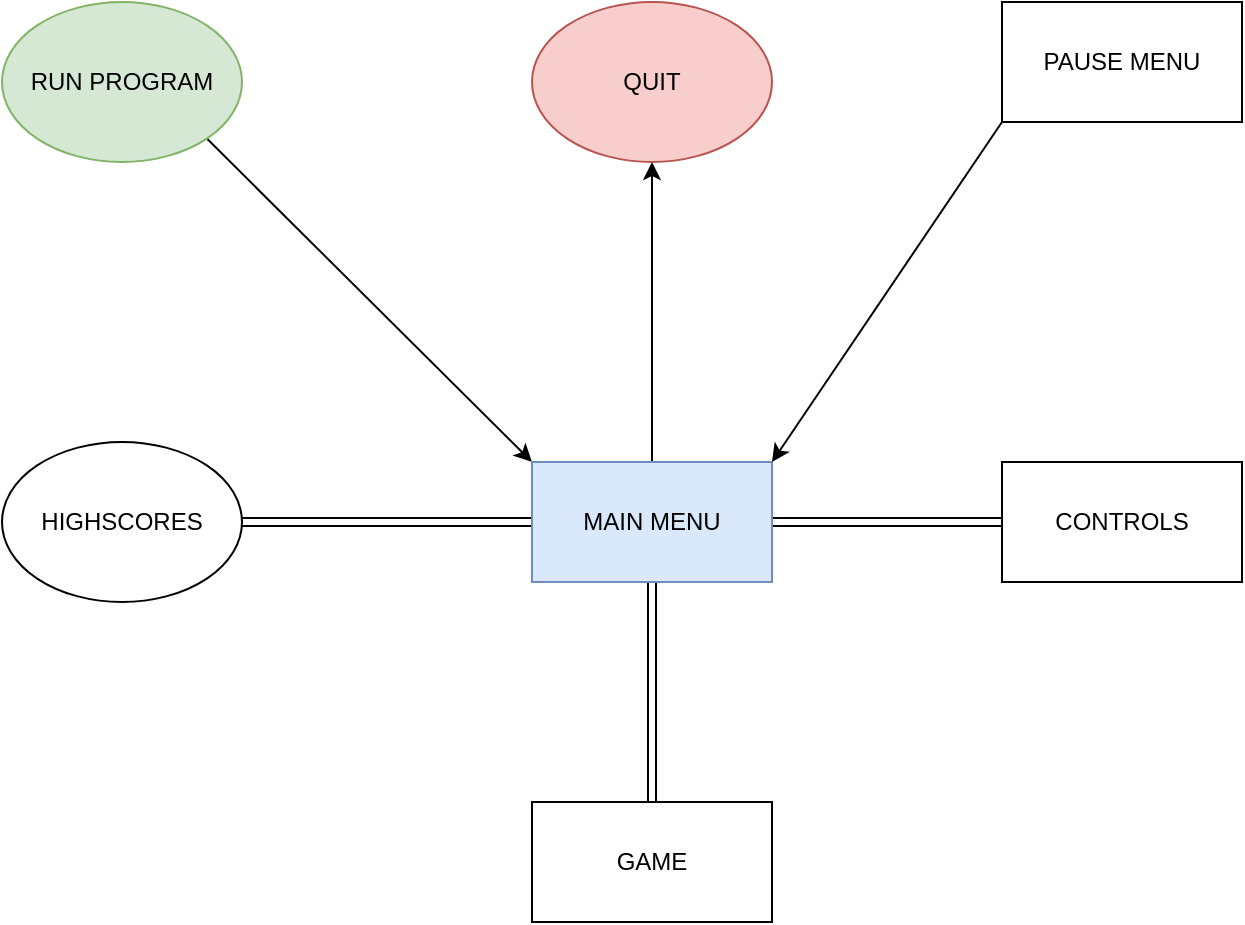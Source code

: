 <mxfile version="22.1.4" type="github" pages="6">
  <diagram name="MAIN MENU" id="f6qbeZWMwSDhqAoHqIBX">
    <mxGraphModel dx="1434" dy="780" grid="1" gridSize="10" guides="1" tooltips="1" connect="1" arrows="1" fold="1" page="1" pageScale="1" pageWidth="850" pageHeight="1100" math="0" shadow="0">
      <root>
        <mxCell id="0" />
        <mxCell id="1" parent="0" />
        <mxCell id="A0sOsEILW6__i0M57WjE-8" style="edgeStyle=orthogonalEdgeStyle;rounded=0;orthogonalLoop=1;jettySize=auto;html=1;shape=link;" parent="1" source="A0sOsEILW6__i0M57WjE-7" edge="1">
          <mxGeometry relative="1" as="geometry">
            <mxPoint x="425" y="650" as="targetPoint" />
          </mxGeometry>
        </mxCell>
        <mxCell id="A0sOsEILW6__i0M57WjE-13" style="edgeStyle=orthogonalEdgeStyle;rounded=0;orthogonalLoop=1;jettySize=auto;html=1;entryX=1;entryY=0.5;entryDx=0;entryDy=0;shape=link;" parent="1" source="A0sOsEILW6__i0M57WjE-7" target="IMS0mvS3RAIJHj3OlGql-1" edge="1">
          <mxGeometry relative="1" as="geometry">
            <mxPoint x="240" y="510" as="targetPoint" />
          </mxGeometry>
        </mxCell>
        <mxCell id="A0sOsEILW6__i0M57WjE-15" style="edgeStyle=orthogonalEdgeStyle;rounded=0;orthogonalLoop=1;jettySize=auto;html=1;entryX=0;entryY=0.5;entryDx=0;entryDy=0;shape=link;" parent="1" source="A0sOsEILW6__i0M57WjE-7" target="A0sOsEILW6__i0M57WjE-14" edge="1">
          <mxGeometry relative="1" as="geometry" />
        </mxCell>
        <mxCell id="JNywMPjdHzQD_Y4PxTfl-3" style="edgeStyle=orthogonalEdgeStyle;rounded=0;orthogonalLoop=1;jettySize=auto;html=1;entryX=0.5;entryY=1;entryDx=0;entryDy=0;" parent="1" source="A0sOsEILW6__i0M57WjE-7" target="3nCfzb72wTaJytYhFQna-3" edge="1">
          <mxGeometry relative="1" as="geometry">
            <mxPoint x="425" y="370" as="targetPoint" />
          </mxGeometry>
        </mxCell>
        <mxCell id="JNywMPjdHzQD_Y4PxTfl-5" style="rounded=0;orthogonalLoop=1;jettySize=auto;html=1;exitX=1;exitY=1;exitDx=0;exitDy=0;entryX=0;entryY=0;entryDx=0;entryDy=0;" parent="1" source="3nCfzb72wTaJytYhFQna-2" target="A0sOsEILW6__i0M57WjE-7" edge="1">
          <mxGeometry relative="1" as="geometry">
            <mxPoint x="200" y="320" as="sourcePoint" />
          </mxGeometry>
        </mxCell>
        <mxCell id="A0sOsEILW6__i0M57WjE-7" value="MAIN MENU" style="whiteSpace=wrap;html=1;fillColor=#dae8fc;strokeColor=#6c8ebf;" parent="1" vertex="1">
          <mxGeometry x="365" y="480" width="120" height="60" as="geometry" />
        </mxCell>
        <mxCell id="A0sOsEILW6__i0M57WjE-10" value="GAME" style="whiteSpace=wrap;html=1;" parent="1" vertex="1">
          <mxGeometry x="365" y="650" width="120" height="60" as="geometry" />
        </mxCell>
        <mxCell id="A0sOsEILW6__i0M57WjE-14" value="CONTROLS" style="whiteSpace=wrap;html=1;" parent="1" vertex="1">
          <mxGeometry x="600" y="480" width="120" height="60" as="geometry" />
        </mxCell>
        <mxCell id="3nCfzb72wTaJytYhFQna-2" value="RUN PROGRAM" style="ellipse;whiteSpace=wrap;html=1;fillColor=#d5e8d4;strokeColor=#82b366;" parent="1" vertex="1">
          <mxGeometry x="100" y="250" width="120" height="80" as="geometry" />
        </mxCell>
        <mxCell id="3nCfzb72wTaJytYhFQna-3" value="QUIT" style="ellipse;whiteSpace=wrap;html=1;fillColor=#f8cecc;strokeColor=#b85450;" parent="1" vertex="1">
          <mxGeometry x="365" y="250" width="120" height="80" as="geometry" />
        </mxCell>
        <mxCell id="IMS0mvS3RAIJHj3OlGql-1" value="HIGHSCORES" style="ellipse;whiteSpace=wrap;html=1;" parent="1" vertex="1">
          <mxGeometry x="100" y="470" width="120" height="80" as="geometry" />
        </mxCell>
        <mxCell id="JGZ4ZcmsYzo4jUyJpIUC-2" style="rounded=0;orthogonalLoop=1;jettySize=auto;html=1;exitX=0;exitY=1;exitDx=0;exitDy=0;entryX=1;entryY=0;entryDx=0;entryDy=0;" edge="1" parent="1" source="JGZ4ZcmsYzo4jUyJpIUC-1" target="A0sOsEILW6__i0M57WjE-7">
          <mxGeometry relative="1" as="geometry" />
        </mxCell>
        <mxCell id="JGZ4ZcmsYzo4jUyJpIUC-1" value="PAUSE MENU" style="whiteSpace=wrap;html=1;" vertex="1" parent="1">
          <mxGeometry x="600" y="250" width="120" height="60" as="geometry" />
        </mxCell>
      </root>
    </mxGraphModel>
  </diagram>
  <diagram id="wsTIQX0R__2c1MG0-mjk" name="CONTROLS">
    <mxGraphModel dx="1434" dy="780" grid="1" gridSize="10" guides="1" tooltips="1" connect="1" arrows="1" fold="1" page="1" pageScale="1" pageWidth="850" pageHeight="1100" math="0" shadow="0">
      <root>
        <mxCell id="0" />
        <mxCell id="1" parent="0" />
        <mxCell id="JovX2mf4m0CrY_RjvSDW-2" style="edgeStyle=orthogonalEdgeStyle;rounded=0;orthogonalLoop=1;jettySize=auto;html=1;entryX=0.5;entryY=1;entryDx=0;entryDy=0;startArrow=classic;startFill=1;" edge="1" parent="1" source="nOP7orXFP5lJyvkfBWBb-1" target="JovX2mf4m0CrY_RjvSDW-1">
          <mxGeometry relative="1" as="geometry" />
        </mxCell>
        <mxCell id="JovX2mf4m0CrY_RjvSDW-6" value="" style="edgeStyle=orthogonalEdgeStyle;rounded=0;orthogonalLoop=1;jettySize=auto;html=1;startArrow=classic;startFill=1;" edge="1" parent="1" source="nOP7orXFP5lJyvkfBWBb-1" target="JovX2mf4m0CrY_RjvSDW-5">
          <mxGeometry relative="1" as="geometry" />
        </mxCell>
        <mxCell id="nOP7orXFP5lJyvkfBWBb-1" value="CONTROLS" style="whiteSpace=wrap;html=1;fillColor=#dae8fc;strokeColor=#6c8ebf;" vertex="1" parent="1">
          <mxGeometry x="365" y="520" width="120" height="60" as="geometry" />
        </mxCell>
        <mxCell id="JovX2mf4m0CrY_RjvSDW-8" style="rounded=0;orthogonalLoop=1;jettySize=auto;html=1;exitX=0;exitY=0;exitDx=0;exitDy=0;startArrow=classic;startFill=1;entryX=1;entryY=1;entryDx=0;entryDy=0;" edge="1" parent="1" source="JovX2mf4m0CrY_RjvSDW-1" target="JovX2mf4m0CrY_RjvSDW-10">
          <mxGeometry relative="1" as="geometry">
            <mxPoint x="270" y="320" as="targetPoint" />
          </mxGeometry>
        </mxCell>
        <mxCell id="JovX2mf4m0CrY_RjvSDW-17" style="rounded=0;orthogonalLoop=1;jettySize=auto;html=1;exitX=1;exitY=0;exitDx=0;exitDy=0;startArrow=classic;startFill=1;" edge="1" parent="1" source="JovX2mf4m0CrY_RjvSDW-1" target="JovX2mf4m0CrY_RjvSDW-16">
          <mxGeometry relative="1" as="geometry" />
        </mxCell>
        <mxCell id="JovX2mf4m0CrY_RjvSDW-1" value="CAMERA CONTROLS" style="whiteSpace=wrap;html=1;" vertex="1" parent="1">
          <mxGeometry x="365" y="380" width="120" height="60" as="geometry" />
        </mxCell>
        <mxCell id="JovX2mf4m0CrY_RjvSDW-19" style="rounded=0;orthogonalLoop=1;jettySize=auto;html=1;exitX=0;exitY=1;exitDx=0;exitDy=0;entryX=1;entryY=0;entryDx=0;entryDy=0;startArrow=classic;startFill=1;" edge="1" parent="1" source="JovX2mf4m0CrY_RjvSDW-5" target="JovX2mf4m0CrY_RjvSDW-18">
          <mxGeometry relative="1" as="geometry" />
        </mxCell>
        <mxCell id="JovX2mf4m0CrY_RjvSDW-21" value="" style="edgeStyle=orthogonalEdgeStyle;rounded=0;orthogonalLoop=1;jettySize=auto;html=1;startArrow=classic;startFill=1;" edge="1" parent="1" source="JovX2mf4m0CrY_RjvSDW-5" target="JovX2mf4m0CrY_RjvSDW-20">
          <mxGeometry relative="1" as="geometry" />
        </mxCell>
        <mxCell id="JovX2mf4m0CrY_RjvSDW-23" style="rounded=0;orthogonalLoop=1;jettySize=auto;html=1;exitX=1;exitY=1;exitDx=0;exitDy=0;startArrow=classic;startFill=1;" edge="1" parent="1" source="JovX2mf4m0CrY_RjvSDW-5" target="JovX2mf4m0CrY_RjvSDW-22">
          <mxGeometry relative="1" as="geometry" />
        </mxCell>
        <mxCell id="JovX2mf4m0CrY_RjvSDW-5" value="CHARACTER CONTROLS" style="whiteSpace=wrap;html=1;" vertex="1" parent="1">
          <mxGeometry x="365" y="660" width="120" height="60" as="geometry" />
        </mxCell>
        <mxCell id="JovX2mf4m0CrY_RjvSDW-10" value="LOCK ON TO CHARACTER" style="ellipse;whiteSpace=wrap;html=1;" vertex="1" parent="1">
          <mxGeometry x="220" y="240" width="80" height="80" as="geometry" />
        </mxCell>
        <mxCell id="JovX2mf4m0CrY_RjvSDW-13" style="edgeStyle=orthogonalEdgeStyle;rounded=0;orthogonalLoop=1;jettySize=auto;html=1;entryX=0.5;entryY=0;entryDx=0;entryDy=0;startArrow=classic;startFill=1;" edge="1" parent="1" source="JovX2mf4m0CrY_RjvSDW-11" target="JovX2mf4m0CrY_RjvSDW-1">
          <mxGeometry relative="1" as="geometry" />
        </mxCell>
        <mxCell id="JovX2mf4m0CrY_RjvSDW-11" value="FREE LOOK LEFT, RIGHT, UP, DOWN" style="ellipse;whiteSpace=wrap;html=1;" vertex="1" parent="1">
          <mxGeometry x="385" y="240" width="80" height="80" as="geometry" />
        </mxCell>
        <mxCell id="JovX2mf4m0CrY_RjvSDW-16" value="ZOOM IN/OUT" style="ellipse;whiteSpace=wrap;html=1;" vertex="1" parent="1">
          <mxGeometry x="540" y="240" width="80" height="80" as="geometry" />
        </mxCell>
        <mxCell id="JovX2mf4m0CrY_RjvSDW-18" value="MOVE LEFT/RIGHT JUMP/DUCK" style="ellipse;whiteSpace=wrap;html=1;" vertex="1" parent="1">
          <mxGeometry x="220" y="800" width="80" height="80" as="geometry" />
        </mxCell>
        <mxCell id="JovX2mf4m0CrY_RjvSDW-20" value="ABILITIES" style="ellipse;whiteSpace=wrap;html=1;" vertex="1" parent="1">
          <mxGeometry x="385" y="800" width="80" height="80" as="geometry" />
        </mxCell>
        <mxCell id="JovX2mf4m0CrY_RjvSDW-22" value="ATTACKING" style="ellipse;whiteSpace=wrap;html=1;" vertex="1" parent="1">
          <mxGeometry x="540" y="800" width="80" height="80" as="geometry" />
        </mxCell>
        <mxCell id="C7izy2zjKDOAadgw1DY5-1" value="PAUSE MENU" style="whiteSpace=wrap;html=1;" vertex="1" parent="1">
          <mxGeometry x="125" y="400" width="120" height="60" as="geometry" />
        </mxCell>
        <mxCell id="EzD_RUvCBGB9TVmB6lGQ-1" value="MAIN MENU" style="whiteSpace=wrap;html=1;" vertex="1" parent="1">
          <mxGeometry x="125" y="640" width="120" height="60" as="geometry" />
        </mxCell>
        <mxCell id="EzD_RUvCBGB9TVmB6lGQ-2" value="" style="strokeWidth=2;html=1;shape=mxgraph.flowchart.annotation_2;align=left;labelPosition=right;pointerEvents=1;rotation=-180;" vertex="1" parent="1">
          <mxGeometry x="245" y="425" width="120" height="250" as="geometry" />
        </mxCell>
        <mxCell id="EzD_RUvCBGB9TVmB6lGQ-3" style="edgeStyle=orthogonalEdgeStyle;rounded=0;orthogonalLoop=1;jettySize=auto;html=1;exitX=0;exitY=0.5;exitDx=0;exitDy=0;entryX=0;entryY=0.5;entryDx=0;entryDy=0;entryPerimeter=0;endArrow=none;endFill=0;" edge="1" parent="1" source="nOP7orXFP5lJyvkfBWBb-1" target="EzD_RUvCBGB9TVmB6lGQ-2">
          <mxGeometry relative="1" as="geometry" />
        </mxCell>
      </root>
    </mxGraphModel>
  </diagram>
  <diagram id="AFJw5L8N4FYlKycEIOmF" name="GAME">
    <mxGraphModel dx="1434" dy="780" grid="1" gridSize="10" guides="1" tooltips="1" connect="1" arrows="1" fold="1" page="1" pageScale="1" pageWidth="850" pageHeight="1100" math="0" shadow="0">
      <root>
        <mxCell id="0" />
        <mxCell id="1" parent="0" />
        <mxCell id="VCiBEJKBP1wD6iSnRR23-2" style="rounded=0;orthogonalLoop=1;jettySize=auto;html=1;exitX=0;exitY=0;exitDx=0;exitDy=0;entryX=1;entryY=1;entryDx=0;entryDy=0;startArrow=classic;startFill=1;" edge="1" parent="1" source="TVBOGNOdT7VSfqVPFUww-1" target="VCiBEJKBP1wD6iSnRR23-1">
          <mxGeometry relative="1" as="geometry" />
        </mxCell>
        <mxCell id="-nl5IvztgWxU2XyF3XSp-2" value="" style="edgeStyle=orthogonalEdgeStyle;rounded=0;orthogonalLoop=1;jettySize=auto;html=1;" edge="1" parent="1" source="TVBOGNOdT7VSfqVPFUww-1" target="-nl5IvztgWxU2XyF3XSp-1">
          <mxGeometry relative="1" as="geometry" />
        </mxCell>
        <mxCell id="TVBOGNOdT7VSfqVPFUww-1" value="GAME" style="whiteSpace=wrap;html=1;fillColor=#dae8fc;strokeColor=#6c8ebf;" vertex="1" parent="1">
          <mxGeometry x="360" y="520" width="120" height="60" as="geometry" />
        </mxCell>
        <mxCell id="_DnxZRCTlROANOcN744E-3" style="rounded=0;orthogonalLoop=1;jettySize=auto;html=1;exitX=1;exitY=0;exitDx=0;exitDy=0;entryX=0;entryY=1;entryDx=0;entryDy=0;" edge="1" parent="1" source="VCiBEJKBP1wD6iSnRR23-1" target="_DnxZRCTlROANOcN744E-1">
          <mxGeometry relative="1" as="geometry" />
        </mxCell>
        <mxCell id="VCiBEJKBP1wD6iSnRR23-1" value="PAUSE MENU" style="whiteSpace=wrap;html=1;" vertex="1" parent="1">
          <mxGeometry x="160" y="380" width="120" height="60" as="geometry" />
        </mxCell>
        <mxCell id="cxzSiZV_l0XhxVGDqH5--3" style="rounded=0;orthogonalLoop=1;jettySize=auto;html=1;exitX=0.5;exitY=0;exitDx=0;exitDy=0;entryX=0.5;entryY=1;entryDx=0;entryDy=0;startArrow=classic;startFill=1;endArrow=none;endFill=0;edgeStyle=orthogonalEdgeStyle;" edge="1" parent="1" source="cxzSiZV_l0XhxVGDqH5--1" target="TVBOGNOdT7VSfqVPFUww-1">
          <mxGeometry relative="1" as="geometry">
            <mxPoint x="180" y="630" as="sourcePoint" />
          </mxGeometry>
        </mxCell>
        <mxCell id="cxzSiZV_l0XhxVGDqH5--1" value="LEVEL" style="rounded=0;whiteSpace=wrap;html=1;" vertex="1" parent="1">
          <mxGeometry x="240" y="660" width="120" height="60" as="geometry" />
        </mxCell>
        <mxCell id="-nl5IvztgWxU2XyF3XSp-1" value="CHARACTER" style="whiteSpace=wrap;html=1;" vertex="1" parent="1">
          <mxGeometry x="480" y="660" width="120" height="60" as="geometry" />
        </mxCell>
        <mxCell id="_DnxZRCTlROANOcN744E-2" style="edgeStyle=orthogonalEdgeStyle;rounded=0;orthogonalLoop=1;jettySize=auto;html=1;entryX=0.5;entryY=0;entryDx=0;entryDy=0;" edge="1" parent="1" source="_DnxZRCTlROANOcN744E-1" target="TVBOGNOdT7VSfqVPFUww-1">
          <mxGeometry relative="1" as="geometry" />
        </mxCell>
        <mxCell id="_DnxZRCTlROANOcN744E-1" value="MAIN MENU" style="whiteSpace=wrap;html=1;" vertex="1" parent="1">
          <mxGeometry x="360" y="260" width="120" height="60" as="geometry" />
        </mxCell>
      </root>
    </mxGraphModel>
  </diagram>
  <diagram id="sTj0x3kTQRbL7YshAb3h" name="PAUSE MENU">
    <mxGraphModel dx="1434" dy="780" grid="1" gridSize="10" guides="1" tooltips="1" connect="1" arrows="1" fold="1" page="1" pageScale="1" pageWidth="850" pageHeight="1100" math="0" shadow="0">
      <root>
        <mxCell id="0" />
        <mxCell id="1" parent="0" />
        <mxCell id="Kn4Cy52cA3jYdLmHuO6p-2" value="" style="edgeStyle=orthogonalEdgeStyle;rounded=0;orthogonalLoop=1;jettySize=auto;html=1;startArrow=classic;startFill=1;" parent="1" source="qxQLil6lMfuEJu_GpRrl-1" target="Kn4Cy52cA3jYdLmHuO6p-1" edge="1">
          <mxGeometry relative="1" as="geometry" />
        </mxCell>
        <mxCell id="Byaa2cfL4_PmIDJNzEeE-2" value="" style="edgeStyle=orthogonalEdgeStyle;rounded=0;orthogonalLoop=1;jettySize=auto;html=1;" parent="1" source="qxQLil6lMfuEJu_GpRrl-1" target="Byaa2cfL4_PmIDJNzEeE-1" edge="1">
          <mxGeometry relative="1" as="geometry" />
        </mxCell>
        <mxCell id="Byaa2cfL4_PmIDJNzEeE-4" value="" style="edgeStyle=orthogonalEdgeStyle;rounded=0;orthogonalLoop=1;jettySize=auto;html=1;startArrow=classic;startFill=1;" parent="1" source="qxQLil6lMfuEJu_GpRrl-1" target="Byaa2cfL4_PmIDJNzEeE-3" edge="1">
          <mxGeometry relative="1" as="geometry" />
        </mxCell>
        <mxCell id="qxQLil6lMfuEJu_GpRrl-1" value="PAUSE MENU" style="whiteSpace=wrap;html=1;fillColor=#dae8fc;strokeColor=#6c8ebf;" parent="1" vertex="1">
          <mxGeometry x="365" y="520" width="120" height="60" as="geometry" />
        </mxCell>
        <mxCell id="Kn4Cy52cA3jYdLmHuO6p-1" value="CONTROLS" style="whiteSpace=wrap;html=1;" parent="1" vertex="1">
          <mxGeometry x="165" y="520" width="120" height="60" as="geometry" />
        </mxCell>
        <mxCell id="Byaa2cfL4_PmIDJNzEeE-1" value="MAIN MENU" style="whiteSpace=wrap;html=1;" parent="1" vertex="1">
          <mxGeometry x="565" y="520" width="120" height="60" as="geometry" />
        </mxCell>
        <mxCell id="Byaa2cfL4_PmIDJNzEeE-3" value="GAME" style="whiteSpace=wrap;html=1;" parent="1" vertex="1">
          <mxGeometry x="365" y="660" width="120" height="60" as="geometry" />
        </mxCell>
      </root>
    </mxGraphModel>
  </diagram>
  <diagram id="pRN78n8F8wu90nyks8tK" name="CHARACTER">
    <mxGraphModel dx="1434" dy="780" grid="1" gridSize="10" guides="1" tooltips="1" connect="1" arrows="1" fold="1" page="1" pageScale="1" pageWidth="850" pageHeight="1100" math="0" shadow="0">
      <root>
        <mxCell id="0" />
        <mxCell id="1" parent="0" />
        <mxCell id="CDvU7p-iJY4ADXNCXkYR-3" style="rounded=0;orthogonalLoop=1;jettySize=auto;html=1;exitX=0;exitY=0;exitDx=0;exitDy=0;entryX=1;entryY=1;entryDx=0;entryDy=0;" edge="1" parent="1" source="CDvU7p-iJY4ADXNCXkYR-1" target="CDvU7p-iJY4ADXNCXkYR-2">
          <mxGeometry relative="1" as="geometry" />
        </mxCell>
        <mxCell id="CDvU7p-iJY4ADXNCXkYR-5" value="" style="edgeStyle=orthogonalEdgeStyle;rounded=0;orthogonalLoop=1;jettySize=auto;html=1;" edge="1" parent="1" source="CDvU7p-iJY4ADXNCXkYR-1" target="CDvU7p-iJY4ADXNCXkYR-4">
          <mxGeometry relative="1" as="geometry" />
        </mxCell>
        <mxCell id="CDvU7p-iJY4ADXNCXkYR-8" style="rounded=0;orthogonalLoop=1;jettySize=auto;html=1;exitX=1;exitY=1;exitDx=0;exitDy=0;entryX=0;entryY=0;entryDx=0;entryDy=0;" edge="1" parent="1" source="CDvU7p-iJY4ADXNCXkYR-1" target="CDvU7p-iJY4ADXNCXkYR-7">
          <mxGeometry relative="1" as="geometry" />
        </mxCell>
        <mxCell id="CDvU7p-iJY4ADXNCXkYR-10" style="rounded=0;orthogonalLoop=1;jettySize=auto;html=1;exitX=0;exitY=1;exitDx=0;exitDy=0;entryX=1;entryY=0;entryDx=0;entryDy=0;" edge="1" parent="1" source="CDvU7p-iJY4ADXNCXkYR-1" target="CDvU7p-iJY4ADXNCXkYR-9">
          <mxGeometry relative="1" as="geometry" />
        </mxCell>
        <mxCell id="CDvU7p-iJY4ADXNCXkYR-1" value="CHARACTER" style="whiteSpace=wrap;html=1;fillColor=#dae8fc;strokeColor=#6c8ebf;" vertex="1" parent="1">
          <mxGeometry x="365" y="520" width="120" height="60" as="geometry" />
        </mxCell>
        <mxCell id="CDvU7p-iJY4ADXNCXkYR-2" value="CHAR-DESIGN" style="whiteSpace=wrap;html=1;" vertex="1" parent="1">
          <mxGeometry x="200" y="410" width="120" height="60" as="geometry" />
        </mxCell>
        <mxCell id="CDvU7p-iJY4ADXNCXkYR-4" value="WEAPONS" style="whiteSpace=wrap;html=1;" vertex="1" parent="1">
          <mxGeometry x="365" y="630" width="120" height="60" as="geometry" />
        </mxCell>
        <mxCell id="CDvU7p-iJY4ADXNCXkYR-14" style="rounded=0;orthogonalLoop=1;jettySize=auto;html=1;entryX=0.5;entryY=0;entryDx=0;entryDy=0;exitX=0.5;exitY=1;exitDx=0;exitDy=0;" edge="1" parent="1" source="CDvU7p-iJY4ADXNCXkYR-7" target="CDvU7p-iJY4ADXNCXkYR-13">
          <mxGeometry relative="1" as="geometry" />
        </mxCell>
        <mxCell id="CDvU7p-iJY4ADXNCXkYR-16" style="edgeStyle=orthogonalEdgeStyle;rounded=0;orthogonalLoop=1;jettySize=auto;html=1;exitX=0.5;exitY=1;exitDx=0;exitDy=0;entryX=0.5;entryY=0;entryDx=0;entryDy=0;" edge="1" parent="1" source="CDvU7p-iJY4ADXNCXkYR-7" target="CDvU7p-iJY4ADXNCXkYR-15">
          <mxGeometry relative="1" as="geometry" />
        </mxCell>
        <mxCell id="CDvU7p-iJY4ADXNCXkYR-19" style="rounded=0;orthogonalLoop=1;jettySize=auto;html=1;exitX=0.5;exitY=1;exitDx=0;exitDy=0;entryX=0.5;entryY=0;entryDx=0;entryDy=0;" edge="1" parent="1" source="CDvU7p-iJY4ADXNCXkYR-7" target="CDvU7p-iJY4ADXNCXkYR-20">
          <mxGeometry relative="1" as="geometry">
            <mxPoint x="720" y="750" as="targetPoint" />
          </mxGeometry>
        </mxCell>
        <mxCell id="CDvU7p-iJY4ADXNCXkYR-7" value="STATS" style="whiteSpace=wrap;html=1;" vertex="1" parent="1">
          <mxGeometry x="530" y="630" width="120" height="60" as="geometry" />
        </mxCell>
        <mxCell id="CDvU7p-iJY4ADXNCXkYR-9" value="ABILITIES" style="whiteSpace=wrap;html=1;" vertex="1" parent="1">
          <mxGeometry x="200" y="630" width="120" height="60" as="geometry" />
        </mxCell>
        <mxCell id="CDvU7p-iJY4ADXNCXkYR-13" value="STRENGTH" style="ellipse;whiteSpace=wrap;html=1;" vertex="1" parent="1">
          <mxGeometry x="425" y="750" width="80" height="80" as="geometry" />
        </mxCell>
        <mxCell id="CDvU7p-iJY4ADXNCXkYR-15" value="SPEED" style="ellipse;whiteSpace=wrap;html=1;" vertex="1" parent="1">
          <mxGeometry x="550" y="750" width="80" height="80" as="geometry" />
        </mxCell>
        <mxCell id="CDvU7p-iJY4ADXNCXkYR-24" value="" style="edgeStyle=orthogonalEdgeStyle;rounded=0;orthogonalLoop=1;jettySize=auto;html=1;" edge="1" parent="1" source="CDvU7p-iJY4ADXNCXkYR-20" target="CDvU7p-iJY4ADXNCXkYR-23">
          <mxGeometry relative="1" as="geometry" />
        </mxCell>
        <mxCell id="CDvU7p-iJY4ADXNCXkYR-26" style="edgeStyle=orthogonalEdgeStyle;rounded=0;orthogonalLoop=1;jettySize=auto;html=1;exitX=0.5;exitY=1;exitDx=0;exitDy=0;entryX=0.5;entryY=0;entryDx=0;entryDy=0;" edge="1" parent="1" source="CDvU7p-iJY4ADXNCXkYR-20" target="CDvU7p-iJY4ADXNCXkYR-25">
          <mxGeometry relative="1" as="geometry" />
        </mxCell>
        <mxCell id="CDvU7p-iJY4ADXNCXkYR-20" value="HEARTS" style="whiteSpace=wrap;html=1;" vertex="1" parent="1">
          <mxGeometry x="660" y="760" width="120" height="60" as="geometry" />
        </mxCell>
        <mxCell id="CDvU7p-iJY4ADXNCXkYR-23" value="NUMBER OF HEARTS" style="ellipse;whiteSpace=wrap;html=1;" vertex="1" parent="1">
          <mxGeometry x="620" y="860" width="80" height="80" as="geometry" />
        </mxCell>
        <mxCell id="CDvU7p-iJY4ADXNCXkYR-25" value="REGENE-&lt;br&gt;RATION" style="ellipse;whiteSpace=wrap;html=1;" vertex="1" parent="1">
          <mxGeometry x="750" y="860" width="80" height="80" as="geometry" />
        </mxCell>
      </root>
    </mxGraphModel>
  </diagram>
  <diagram id="mw_rLpQ7TrdTa8hrFZ9m" name="LEVEL">
    <mxGraphModel dx="1434" dy="780" grid="1" gridSize="10" guides="1" tooltips="1" connect="1" arrows="1" fold="1" page="1" pageScale="1" pageWidth="850" pageHeight="1100" math="0" shadow="0">
      <root>
        <mxCell id="0" />
        <mxCell id="1" parent="0" />
        <mxCell id="PtGW8gV004STq0HNYofY-6" value="" style="edgeStyle=orthogonalEdgeStyle;rounded=0;orthogonalLoop=1;jettySize=auto;html=1;" edge="1" parent="1" source="dKMrXPe_rPZgTET6osUj-1" target="PtGW8gV004STq0HNYofY-5">
          <mxGeometry relative="1" as="geometry" />
        </mxCell>
        <mxCell id="gjoNfIbfHiqJ1s2Zqo2H-2" value="" style="edgeStyle=orthogonalEdgeStyle;rounded=0;orthogonalLoop=1;jettySize=auto;html=1;" edge="1" parent="1" source="dKMrXPe_rPZgTET6osUj-1" target="gjoNfIbfHiqJ1s2Zqo2H-1">
          <mxGeometry relative="1" as="geometry" />
        </mxCell>
        <mxCell id="gjoNfIbfHiqJ1s2Zqo2H-6" value="" style="edgeStyle=orthogonalEdgeStyle;rounded=0;orthogonalLoop=1;jettySize=auto;html=1;" edge="1" parent="1" source="dKMrXPe_rPZgTET6osUj-1" target="gjoNfIbfHiqJ1s2Zqo2H-5">
          <mxGeometry relative="1" as="geometry" />
        </mxCell>
        <mxCell id="dKMrXPe_rPZgTET6osUj-1" value="LEVEL" style="whiteSpace=wrap;html=1;fillColor=#dae8fc;strokeColor=#6c8ebf;" vertex="1" parent="1">
          <mxGeometry x="365" y="520" width="120" height="60" as="geometry" />
        </mxCell>
        <mxCell id="PtGW8gV004STq0HNYofY-5" value="TERRAIN" style="ellipse;whiteSpace=wrap;html=1;" vertex="1" parent="1">
          <mxGeometry x="290" y="630" width="80" height="80" as="geometry" />
        </mxCell>
        <mxCell id="gjoNfIbfHiqJ1s2Zqo2H-1" value="GRAVITY" style="ellipse;whiteSpace=wrap;html=1;" vertex="1" parent="1">
          <mxGeometry x="385" y="630" width="80" height="80" as="geometry" />
        </mxCell>
        <mxCell id="DgV881Zaxz7SSfs2q1Er-2" value="" style="edgeStyle=orthogonalEdgeStyle;rounded=0;orthogonalLoop=1;jettySize=auto;html=1;" edge="1" parent="1" source="gjoNfIbfHiqJ1s2Zqo2H-5" target="DgV881Zaxz7SSfs2q1Er-1">
          <mxGeometry relative="1" as="geometry" />
        </mxCell>
        <mxCell id="gjoNfIbfHiqJ1s2Zqo2H-5" value="MOBS" style="whiteSpace=wrap;html=1;" vertex="1" parent="1">
          <mxGeometry x="485" y="630" width="120" height="60" as="geometry" />
        </mxCell>
        <mxCell id="DgV881Zaxz7SSfs2q1Er-1" value="CHARACTER" style="shape=process;whiteSpace=wrap;html=1;backgroundOutline=1;" vertex="1" parent="1">
          <mxGeometry x="485" y="770" width="120" height="60" as="geometry" />
        </mxCell>
      </root>
    </mxGraphModel>
  </diagram>
</mxfile>
